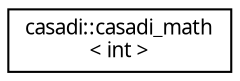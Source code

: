 digraph "Graphical Class Hierarchy"
{
  edge [fontname="FreeSans.ttf",fontsize="10",labelfontname="FreeSans.ttf",labelfontsize="10"];
  node [fontname="FreeSans.ttf",fontsize="10",shape=record];
  rankdir="LR";
  Node1 [label="casadi::casadi_math\l\< int \>",height=0.2,width=0.4,color="black", fillcolor="white", style="filled",URL="$d3/d8e/structcasadi_1_1casadi__math_3_01int_01_4.html",tooltip="Specialize the class so that it can be used with integer type. "];
}
